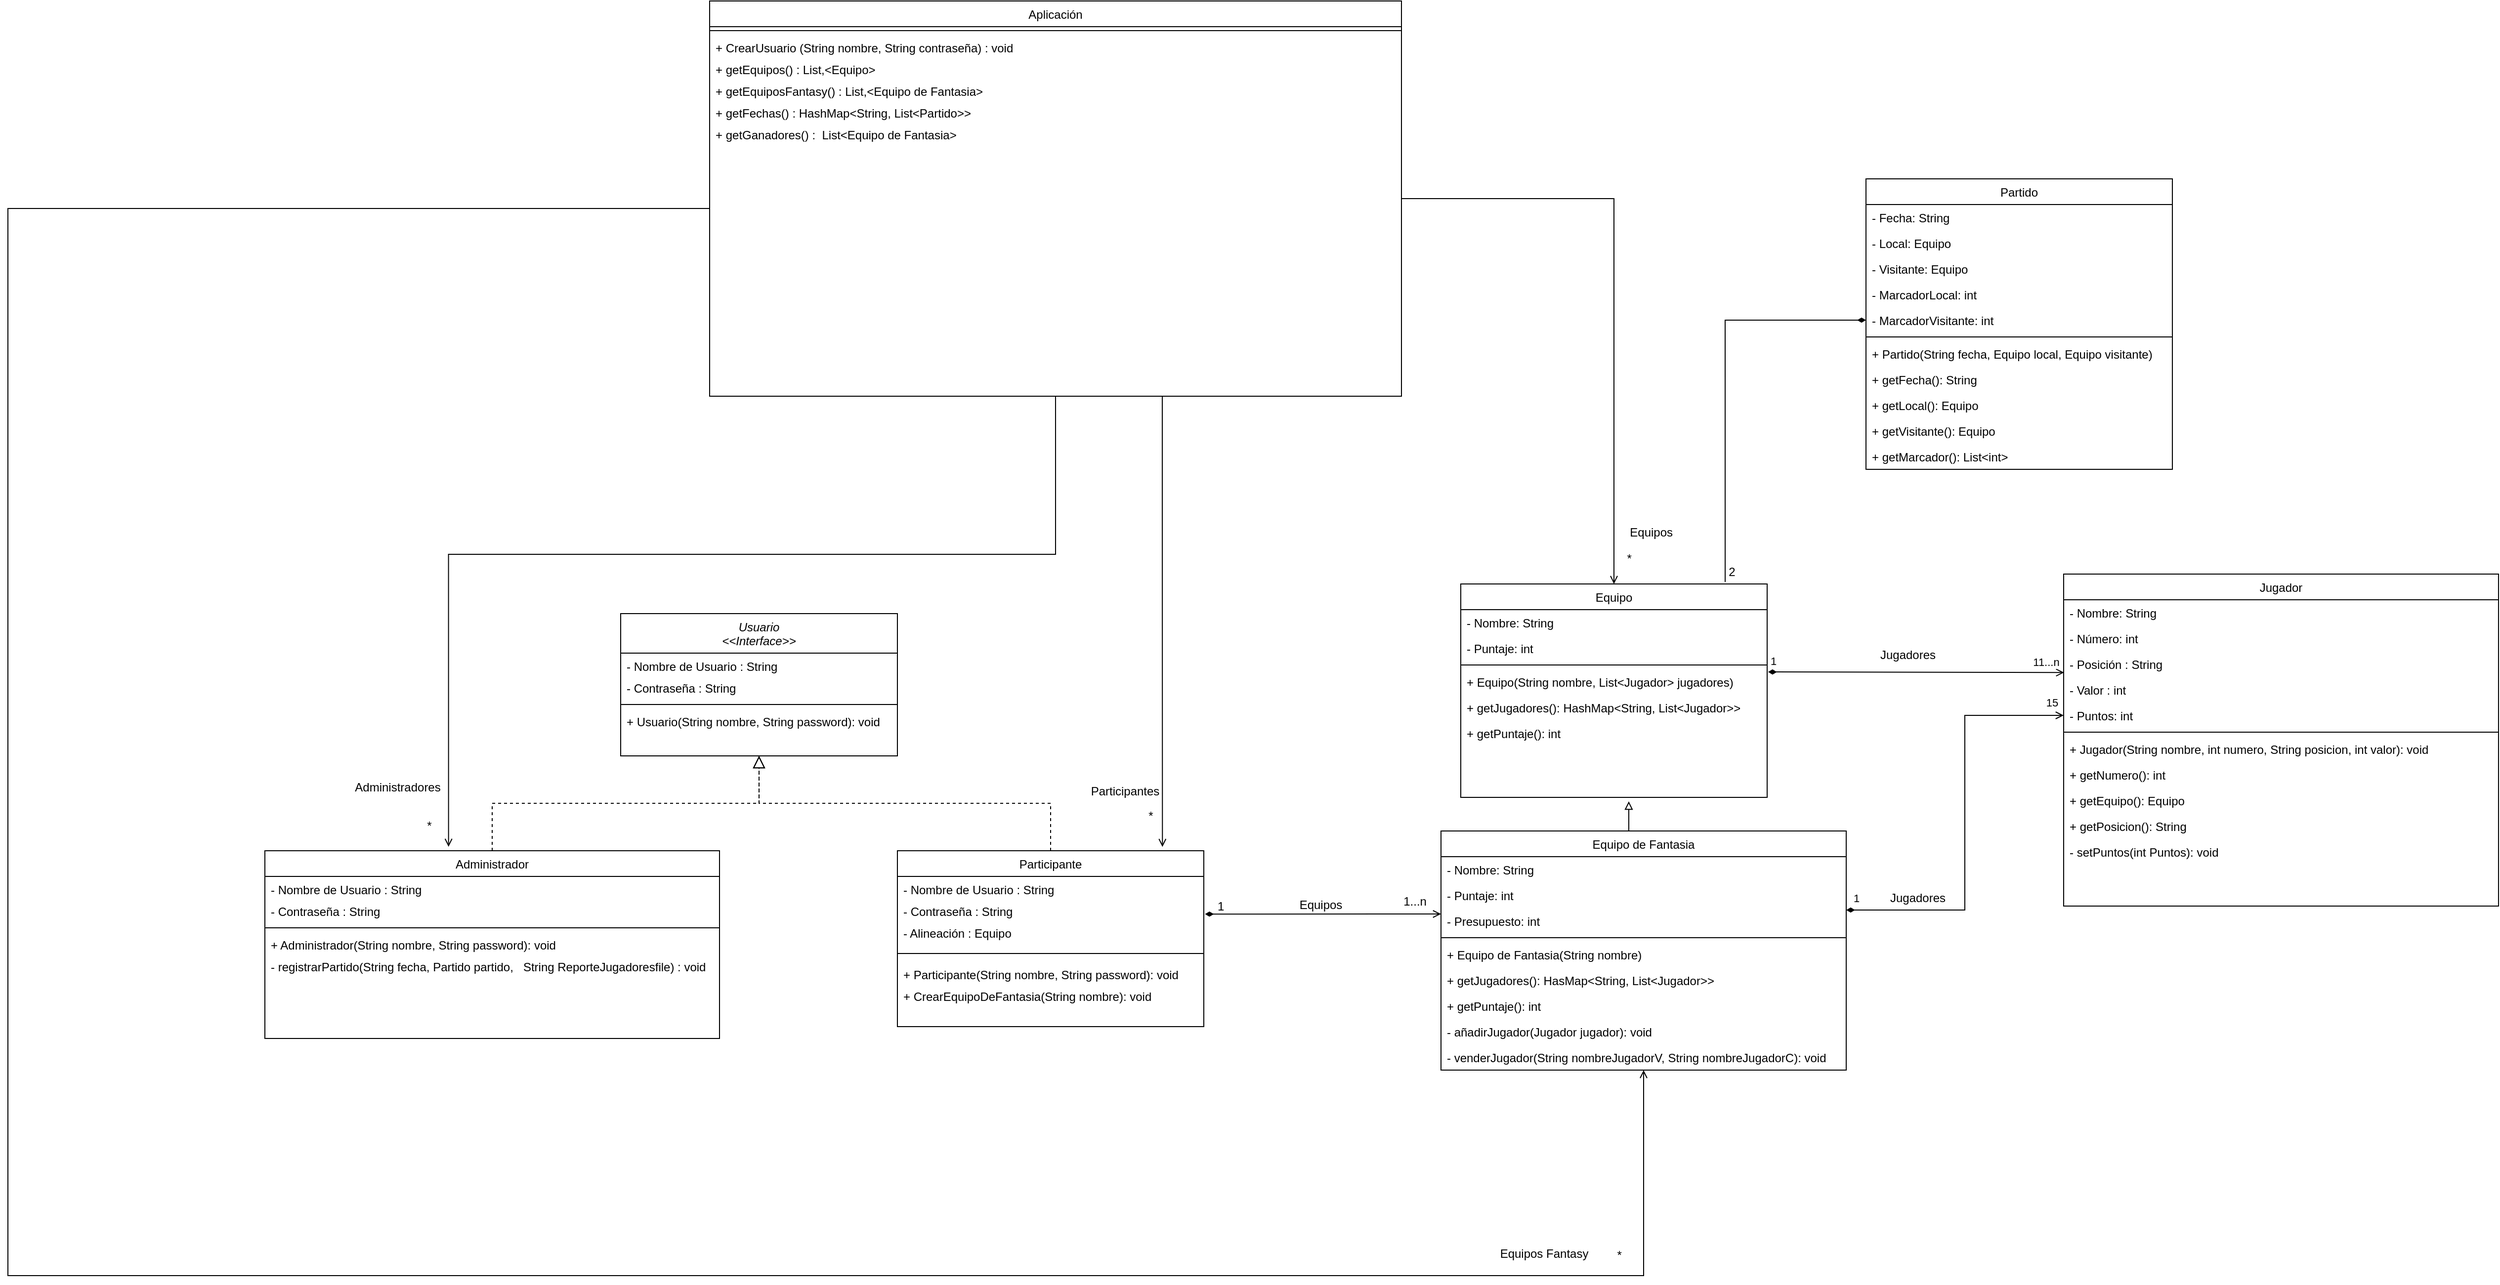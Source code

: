 <mxfile version="20.3.2" type="github">
  <diagram id="C5RBs43oDa-KdzZeNtuy" name="Page-1">
    <mxGraphModel dx="2579" dy="2132" grid="1" gridSize="10" guides="1" tooltips="1" connect="1" arrows="1" fold="1" page="1" pageScale="1" pageWidth="827" pageHeight="1169" math="0" shadow="0">
      <root>
        <mxCell id="WIyWlLk6GJQsqaUBKTNV-0" />
        <mxCell id="WIyWlLk6GJQsqaUBKTNV-1" parent="WIyWlLk6GJQsqaUBKTNV-0" />
        <mxCell id="ja5w6oUnNrP1qCDl9VHc-60" value="Equipo de Fantasia" style="swimlane;fontStyle=0;align=center;verticalAlign=top;childLayout=stackLayout;horizontal=1;startSize=26;horizontalStack=0;resizeParent=1;resizeLast=0;collapsible=1;marginBottom=0;rounded=0;shadow=0;strokeWidth=1;" vertex="1" parent="WIyWlLk6GJQsqaUBKTNV-1">
          <mxGeometry x="790" y="340" width="410" height="242" as="geometry">
            <mxRectangle x="550" y="140" width="160" height="26" as="alternateBounds" />
          </mxGeometry>
        </mxCell>
        <mxCell id="ja5w6oUnNrP1qCDl9VHc-61" value="- Nombre: String" style="text;align=left;verticalAlign=top;spacingLeft=4;spacingRight=4;overflow=hidden;rotatable=0;points=[[0,0.5],[1,0.5]];portConstraint=eastwest;rounded=0;shadow=0;html=0;" vertex="1" parent="ja5w6oUnNrP1qCDl9VHc-60">
          <mxGeometry y="26" width="410" height="26" as="geometry" />
        </mxCell>
        <mxCell id="ja5w6oUnNrP1qCDl9VHc-62" value="- Puntaje: int" style="text;align=left;verticalAlign=top;spacingLeft=4;spacingRight=4;overflow=hidden;rotatable=0;points=[[0,0.5],[1,0.5]];portConstraint=eastwest;rounded=0;shadow=0;html=0;" vertex="1" parent="ja5w6oUnNrP1qCDl9VHc-60">
          <mxGeometry y="52" width="410" height="26" as="geometry" />
        </mxCell>
        <mxCell id="ja5w6oUnNrP1qCDl9VHc-71" value="- Presupuesto: int" style="text;align=left;verticalAlign=top;spacingLeft=4;spacingRight=4;overflow=hidden;rotatable=0;points=[[0,0.5],[1,0.5]];portConstraint=eastwest;rounded=0;shadow=0;html=0;" vertex="1" parent="ja5w6oUnNrP1qCDl9VHc-60">
          <mxGeometry y="78" width="410" height="26" as="geometry" />
        </mxCell>
        <mxCell id="ja5w6oUnNrP1qCDl9VHc-63" value="" style="line;html=1;strokeWidth=1;align=left;verticalAlign=middle;spacingTop=-1;spacingLeft=3;spacingRight=3;rotatable=0;labelPosition=right;points=[];portConstraint=eastwest;" vertex="1" parent="ja5w6oUnNrP1qCDl9VHc-60">
          <mxGeometry y="104" width="410" height="8" as="geometry" />
        </mxCell>
        <mxCell id="ja5w6oUnNrP1qCDl9VHc-64" value="+ Equipo de Fantasia(String nombre)" style="text;align=left;verticalAlign=top;spacingLeft=4;spacingRight=4;overflow=hidden;rotatable=0;points=[[0,0.5],[1,0.5]];portConstraint=eastwest;" vertex="1" parent="ja5w6oUnNrP1qCDl9VHc-60">
          <mxGeometry y="112" width="410" height="26" as="geometry" />
        </mxCell>
        <mxCell id="ja5w6oUnNrP1qCDl9VHc-65" value="+ getJugadores(): HasMap&lt;String, List&lt;Jugador&gt;&gt;" style="text;align=left;verticalAlign=top;spacingLeft=4;spacingRight=4;overflow=hidden;rotatable=0;points=[[0,0.5],[1,0.5]];portConstraint=eastwest;" vertex="1" parent="ja5w6oUnNrP1qCDl9VHc-60">
          <mxGeometry y="138" width="410" height="26" as="geometry" />
        </mxCell>
        <mxCell id="ja5w6oUnNrP1qCDl9VHc-66" value="+ getPuntaje(): int" style="text;align=left;verticalAlign=top;spacingLeft=4;spacingRight=4;overflow=hidden;rotatable=0;points=[[0,0.5],[1,0.5]];portConstraint=eastwest;" vertex="1" parent="ja5w6oUnNrP1qCDl9VHc-60">
          <mxGeometry y="164" width="410" height="26" as="geometry" />
        </mxCell>
        <mxCell id="ja5w6oUnNrP1qCDl9VHc-72" value="- añadirJugador(Jugador jugador): void" style="text;align=left;verticalAlign=top;spacingLeft=4;spacingRight=4;overflow=hidden;rotatable=0;points=[[0,0.5],[1,0.5]];portConstraint=eastwest;" vertex="1" parent="ja5w6oUnNrP1qCDl9VHc-60">
          <mxGeometry y="190" width="410" height="26" as="geometry" />
        </mxCell>
        <mxCell id="ja5w6oUnNrP1qCDl9VHc-68" value="- venderJugador(String nombreJugadorV, String nombreJugadorC): void" style="text;align=left;verticalAlign=top;spacingLeft=4;spacingRight=4;overflow=hidden;rotatable=0;points=[[0,0.5],[1,0.5]];portConstraint=eastwest;" vertex="1" parent="ja5w6oUnNrP1qCDl9VHc-60">
          <mxGeometry y="216" width="410" height="26" as="geometry" />
        </mxCell>
        <mxCell id="zkfFHV4jXpPFQw0GAbJ--0" value="Usuario&#xa;&lt;&lt;Interface&gt;&gt;" style="swimlane;fontStyle=2;align=center;verticalAlign=top;childLayout=stackLayout;horizontal=1;startSize=40;horizontalStack=0;resizeParent=1;resizeLast=0;collapsible=1;marginBottom=0;rounded=0;shadow=0;strokeWidth=1;" parent="WIyWlLk6GJQsqaUBKTNV-1" vertex="1">
          <mxGeometry x="-40" y="120" width="280" height="144" as="geometry">
            <mxRectangle x="230" y="140" width="160" height="26" as="alternateBounds" />
          </mxGeometry>
        </mxCell>
        <mxCell id="zkfFHV4jXpPFQw0GAbJ--1" value="- Nombre de Usuario : String" style="text;align=left;verticalAlign=top;spacingLeft=4;spacingRight=4;overflow=hidden;rotatable=0;points=[[0,0.5],[1,0.5]];portConstraint=eastwest;" parent="zkfFHV4jXpPFQw0GAbJ--0" vertex="1">
          <mxGeometry y="40" width="280" height="22" as="geometry" />
        </mxCell>
        <mxCell id="zkfFHV4jXpPFQw0GAbJ--2" value="- Contraseña : String" style="text;align=left;verticalAlign=top;spacingLeft=4;spacingRight=4;overflow=hidden;rotatable=0;points=[[0,0.5],[1,0.5]];portConstraint=eastwest;rounded=0;shadow=0;html=0;" parent="zkfFHV4jXpPFQw0GAbJ--0" vertex="1">
          <mxGeometry y="62" width="280" height="26" as="geometry" />
        </mxCell>
        <mxCell id="zkfFHV4jXpPFQw0GAbJ--4" value="" style="line;html=1;strokeWidth=1;align=left;verticalAlign=middle;spacingTop=-1;spacingLeft=3;spacingRight=3;rotatable=0;labelPosition=right;points=[];portConstraint=eastwest;" parent="zkfFHV4jXpPFQw0GAbJ--0" vertex="1">
          <mxGeometry y="88" width="280" height="8" as="geometry" />
        </mxCell>
        <mxCell id="ja5w6oUnNrP1qCDl9VHc-14" value="+ Usuario(String nombre, String password): void" style="text;align=left;verticalAlign=top;spacingLeft=4;spacingRight=4;overflow=hidden;rotatable=0;points=[[0,0.5],[1,0.5]];portConstraint=eastwest;" vertex="1" parent="zkfFHV4jXpPFQw0GAbJ--0">
          <mxGeometry y="96" width="280" height="22" as="geometry" />
        </mxCell>
        <mxCell id="zkfFHV4jXpPFQw0GAbJ--6" value="Administrador" style="swimlane;fontStyle=0;align=center;verticalAlign=top;childLayout=stackLayout;horizontal=1;startSize=26;horizontalStack=0;resizeParent=1;resizeLast=0;collapsible=1;marginBottom=0;rounded=0;shadow=0;strokeWidth=1;" parent="WIyWlLk6GJQsqaUBKTNV-1" vertex="1">
          <mxGeometry x="-400" y="360" width="460" height="190" as="geometry">
            <mxRectangle x="130" y="380" width="160" height="26" as="alternateBounds" />
          </mxGeometry>
        </mxCell>
        <mxCell id="ja5w6oUnNrP1qCDl9VHc-7" value="- Nombre de Usuario : String" style="text;align=left;verticalAlign=top;spacingLeft=4;spacingRight=4;overflow=hidden;rotatable=0;points=[[0,0.5],[1,0.5]];portConstraint=eastwest;" vertex="1" parent="zkfFHV4jXpPFQw0GAbJ--6">
          <mxGeometry y="26" width="460" height="22" as="geometry" />
        </mxCell>
        <mxCell id="ja5w6oUnNrP1qCDl9VHc-8" value="- Contraseña : String" style="text;align=left;verticalAlign=top;spacingLeft=4;spacingRight=4;overflow=hidden;rotatable=0;points=[[0,0.5],[1,0.5]];portConstraint=eastwest;rounded=0;shadow=0;html=0;" vertex="1" parent="zkfFHV4jXpPFQw0GAbJ--6">
          <mxGeometry y="48" width="460" height="26" as="geometry" />
        </mxCell>
        <mxCell id="zkfFHV4jXpPFQw0GAbJ--9" value="" style="line;html=1;strokeWidth=1;align=left;verticalAlign=middle;spacingTop=-1;spacingLeft=3;spacingRight=3;rotatable=0;labelPosition=right;points=[];portConstraint=eastwest;" parent="zkfFHV4jXpPFQw0GAbJ--6" vertex="1">
          <mxGeometry y="74" width="460" height="8" as="geometry" />
        </mxCell>
        <mxCell id="ja5w6oUnNrP1qCDl9VHc-17" value="+ Administrador(String nombre, String password): void" style="text;align=left;verticalAlign=top;spacingLeft=4;spacingRight=4;overflow=hidden;rotatable=0;points=[[0,0.5],[1,0.5]];portConstraint=eastwest;" vertex="1" parent="zkfFHV4jXpPFQw0GAbJ--6">
          <mxGeometry y="82" width="460" height="22" as="geometry" />
        </mxCell>
        <mxCell id="ja5w6oUnNrP1qCDl9VHc-19" value="- registrarPartido(String fecha, Partido partido,   String ReporteJugadoresfile) : void" style="text;align=left;verticalAlign=top;spacingLeft=4;spacingRight=4;overflow=hidden;rotatable=0;points=[[0,0.5],[1,0.5]];portConstraint=eastwest;" vertex="1" parent="zkfFHV4jXpPFQw0GAbJ--6">
          <mxGeometry y="104" width="460" height="22" as="geometry" />
        </mxCell>
        <mxCell id="ja5w6oUnNrP1qCDl9VHc-18" style="text;align=left;verticalAlign=top;spacingLeft=4;spacingRight=4;overflow=hidden;rotatable=0;points=[[0,0.5],[1,0.5]];portConstraint=eastwest;" vertex="1" parent="zkfFHV4jXpPFQw0GAbJ--6">
          <mxGeometry y="126" width="460" height="22" as="geometry" />
        </mxCell>
        <mxCell id="zkfFHV4jXpPFQw0GAbJ--12" value="" style="endArrow=block;endSize=10;endFill=0;shadow=0;strokeWidth=1;rounded=0;edgeStyle=elbowEdgeStyle;elbow=vertical;dashed=1;" parent="WIyWlLk6GJQsqaUBKTNV-1" source="zkfFHV4jXpPFQw0GAbJ--6" target="zkfFHV4jXpPFQw0GAbJ--0" edge="1">
          <mxGeometry width="160" relative="1" as="geometry">
            <mxPoint x="200" y="203" as="sourcePoint" />
            <mxPoint x="200" y="203" as="targetPoint" />
          </mxGeometry>
        </mxCell>
        <mxCell id="zkfFHV4jXpPFQw0GAbJ--13" value="Participante" style="swimlane;fontStyle=0;align=center;verticalAlign=top;childLayout=stackLayout;horizontal=1;startSize=26;horizontalStack=0;resizeParent=1;resizeLast=0;collapsible=1;marginBottom=0;rounded=0;shadow=0;strokeWidth=1;" parent="WIyWlLk6GJQsqaUBKTNV-1" vertex="1">
          <mxGeometry x="240" y="360" width="310" height="178" as="geometry">
            <mxRectangle x="340" y="380" width="170" height="26" as="alternateBounds" />
          </mxGeometry>
        </mxCell>
        <mxCell id="ja5w6oUnNrP1qCDl9VHc-6" value="- Nombre de Usuario : String" style="text;align=left;verticalAlign=top;spacingLeft=4;spacingRight=4;overflow=hidden;rotatable=0;points=[[0,0.5],[1,0.5]];portConstraint=eastwest;" vertex="1" parent="zkfFHV4jXpPFQw0GAbJ--13">
          <mxGeometry y="26" width="310" height="22" as="geometry" />
        </mxCell>
        <mxCell id="ja5w6oUnNrP1qCDl9VHc-5" value="- Contraseña : String" style="text;align=left;verticalAlign=top;spacingLeft=4;spacingRight=4;overflow=hidden;rotatable=0;points=[[0,0.5],[1,0.5]];portConstraint=eastwest;rounded=0;shadow=0;html=0;" vertex="1" parent="zkfFHV4jXpPFQw0GAbJ--13">
          <mxGeometry y="48" width="310" height="22" as="geometry" />
        </mxCell>
        <mxCell id="ja5w6oUnNrP1qCDl9VHc-46" value="- Alineación : Equipo" style="text;align=left;verticalAlign=top;spacingLeft=4;spacingRight=4;overflow=hidden;rotatable=0;points=[[0,0.5],[1,0.5]];portConstraint=eastwest;rounded=0;shadow=0;html=0;" vertex="1" parent="zkfFHV4jXpPFQw0GAbJ--13">
          <mxGeometry y="70" width="310" height="26" as="geometry" />
        </mxCell>
        <mxCell id="zkfFHV4jXpPFQw0GAbJ--15" value="" style="line;html=1;strokeWidth=1;align=left;verticalAlign=middle;spacingTop=-1;spacingLeft=3;spacingRight=3;rotatable=0;labelPosition=right;points=[];portConstraint=eastwest;" parent="zkfFHV4jXpPFQw0GAbJ--13" vertex="1">
          <mxGeometry y="96" width="310" height="16" as="geometry" />
        </mxCell>
        <mxCell id="ja5w6oUnNrP1qCDl9VHc-16" value="+ Participante(String nombre, String password): void" style="text;align=left;verticalAlign=top;spacingLeft=4;spacingRight=4;overflow=hidden;rotatable=0;points=[[0,0.5],[1,0.5]];portConstraint=eastwest;" vertex="1" parent="zkfFHV4jXpPFQw0GAbJ--13">
          <mxGeometry y="112" width="310" height="22" as="geometry" />
        </mxCell>
        <mxCell id="ja5w6oUnNrP1qCDl9VHc-70" value="+ CrearEquipoDeFantasia(String nombre): void" style="text;align=left;verticalAlign=top;spacingLeft=4;spacingRight=4;overflow=hidden;rotatable=0;points=[[0,0.5],[1,0.5]];portConstraint=eastwest;" vertex="1" parent="zkfFHV4jXpPFQw0GAbJ--13">
          <mxGeometry y="134" width="310" height="22" as="geometry" />
        </mxCell>
        <mxCell id="ja5w6oUnNrP1qCDl9VHc-45" style="text;align=left;verticalAlign=top;spacingLeft=4;spacingRight=4;overflow=hidden;rotatable=0;points=[[0,0.5],[1,0.5]];portConstraint=eastwest;" vertex="1" parent="zkfFHV4jXpPFQw0GAbJ--13">
          <mxGeometry y="156" width="310" height="22" as="geometry" />
        </mxCell>
        <mxCell id="zkfFHV4jXpPFQw0GAbJ--16" value="" style="endArrow=block;endSize=10;endFill=0;shadow=0;strokeWidth=1;rounded=0;edgeStyle=elbowEdgeStyle;elbow=vertical;dashed=1;" parent="WIyWlLk6GJQsqaUBKTNV-1" source="zkfFHV4jXpPFQw0GAbJ--13" target="zkfFHV4jXpPFQw0GAbJ--0" edge="1">
          <mxGeometry width="160" relative="1" as="geometry">
            <mxPoint x="210" y="373" as="sourcePoint" />
            <mxPoint x="310" y="271" as="targetPoint" />
          </mxGeometry>
        </mxCell>
        <mxCell id="ja5w6oUnNrP1qCDl9VHc-49" style="edgeStyle=orthogonalEdgeStyle;rounded=0;orthogonalLoop=1;jettySize=auto;html=1;startArrow=none;startFill=0;endArrow=block;endFill=0;" edge="1" parent="WIyWlLk6GJQsqaUBKTNV-1">
          <mxGeometry relative="1" as="geometry">
            <mxPoint x="980" y="340" as="sourcePoint" />
            <mxPoint x="980" y="310" as="targetPoint" />
          </mxGeometry>
        </mxCell>
        <mxCell id="zkfFHV4jXpPFQw0GAbJ--26" value="" style="endArrow=open;shadow=0;strokeWidth=1;rounded=0;endFill=1;edgeStyle=elbowEdgeStyle;elbow=vertical;startArrow=diamondThin;startFill=1;exitX=1.004;exitY=0.732;exitDx=0;exitDy=0;exitPerimeter=0;" parent="WIyWlLk6GJQsqaUBKTNV-1" source="ja5w6oUnNrP1qCDl9VHc-5" edge="1">
          <mxGeometry x="0.5" y="41" relative="1" as="geometry">
            <mxPoint x="570" y="400" as="sourcePoint" />
            <mxPoint x="790" y="424" as="targetPoint" />
            <mxPoint x="-40" y="32" as="offset" />
            <Array as="points">
              <mxPoint x="670" y="424" />
            </Array>
          </mxGeometry>
        </mxCell>
        <mxCell id="zkfFHV4jXpPFQw0GAbJ--27" value="1...n" style="resizable=0;align=left;verticalAlign=bottom;labelBackgroundColor=none;fontSize=12;" parent="zkfFHV4jXpPFQw0GAbJ--26" connectable="0" vertex="1">
          <mxGeometry x="-1" relative="1" as="geometry">
            <mxPoint x="199" y="-4" as="offset" />
          </mxGeometry>
        </mxCell>
        <mxCell id="zkfFHV4jXpPFQw0GAbJ--28" value="1" style="resizable=0;align=right;verticalAlign=bottom;labelBackgroundColor=none;fontSize=12;" parent="zkfFHV4jXpPFQw0GAbJ--26" connectable="0" vertex="1">
          <mxGeometry x="1" relative="1" as="geometry">
            <mxPoint x="-218" y="1" as="offset" />
          </mxGeometry>
        </mxCell>
        <mxCell id="zkfFHV4jXpPFQw0GAbJ--29" value="Equipos" style="text;html=1;resizable=0;points=[];;align=center;verticalAlign=middle;labelBackgroundColor=none;rounded=0;shadow=0;strokeWidth=1;fontSize=12;" parent="zkfFHV4jXpPFQw0GAbJ--26" vertex="1" connectable="0">
          <mxGeometry x="0.5" y="49" relative="1" as="geometry">
            <mxPoint x="-62" y="40" as="offset" />
          </mxGeometry>
        </mxCell>
        <mxCell id="ja5w6oUnNrP1qCDl9VHc-20" value="Equipo" style="swimlane;fontStyle=0;align=center;verticalAlign=top;childLayout=stackLayout;horizontal=1;startSize=26;horizontalStack=0;resizeParent=1;resizeLast=0;collapsible=1;marginBottom=0;rounded=0;shadow=0;strokeWidth=1;" vertex="1" parent="WIyWlLk6GJQsqaUBKTNV-1">
          <mxGeometry x="810" y="90" width="310" height="216" as="geometry">
            <mxRectangle x="550" y="140" width="160" height="26" as="alternateBounds" />
          </mxGeometry>
        </mxCell>
        <mxCell id="ja5w6oUnNrP1qCDl9VHc-22" value="- Nombre: String" style="text;align=left;verticalAlign=top;spacingLeft=4;spacingRight=4;overflow=hidden;rotatable=0;points=[[0,0.5],[1,0.5]];portConstraint=eastwest;rounded=0;shadow=0;html=0;" vertex="1" parent="ja5w6oUnNrP1qCDl9VHc-20">
          <mxGeometry y="26" width="310" height="26" as="geometry" />
        </mxCell>
        <mxCell id="ja5w6oUnNrP1qCDl9VHc-23" value="- Puntaje: int" style="text;align=left;verticalAlign=top;spacingLeft=4;spacingRight=4;overflow=hidden;rotatable=0;points=[[0,0.5],[1,0.5]];portConstraint=eastwest;rounded=0;shadow=0;html=0;" vertex="1" parent="ja5w6oUnNrP1qCDl9VHc-20">
          <mxGeometry y="52" width="310" height="26" as="geometry" />
        </mxCell>
        <mxCell id="ja5w6oUnNrP1qCDl9VHc-26" value="" style="line;html=1;strokeWidth=1;align=left;verticalAlign=middle;spacingTop=-1;spacingLeft=3;spacingRight=3;rotatable=0;labelPosition=right;points=[];portConstraint=eastwest;" vertex="1" parent="ja5w6oUnNrP1qCDl9VHc-20">
          <mxGeometry y="78" width="310" height="8" as="geometry" />
        </mxCell>
        <mxCell id="ja5w6oUnNrP1qCDl9VHc-59" value="+ Equipo(String nombre, List&lt;Jugador&gt; jugadores) " style="text;align=left;verticalAlign=top;spacingLeft=4;spacingRight=4;overflow=hidden;rotatable=0;points=[[0,0.5],[1,0.5]];portConstraint=eastwest;" vertex="1" parent="ja5w6oUnNrP1qCDl9VHc-20">
          <mxGeometry y="86" width="310" height="26" as="geometry" />
        </mxCell>
        <mxCell id="ja5w6oUnNrP1qCDl9VHc-28" value="+ getJugadores(): HashMap&lt;String, List&lt;Jugador&gt;&gt;" style="text;align=left;verticalAlign=top;spacingLeft=4;spacingRight=4;overflow=hidden;rotatable=0;points=[[0,0.5],[1,0.5]];portConstraint=eastwest;" vertex="1" parent="ja5w6oUnNrP1qCDl9VHc-20">
          <mxGeometry y="112" width="310" height="26" as="geometry" />
        </mxCell>
        <mxCell id="ja5w6oUnNrP1qCDl9VHc-58" value="+ getPuntaje(): int" style="text;align=left;verticalAlign=top;spacingLeft=4;spacingRight=4;overflow=hidden;rotatable=0;points=[[0,0.5],[1,0.5]];portConstraint=eastwest;" vertex="1" parent="ja5w6oUnNrP1qCDl9VHc-20">
          <mxGeometry y="138" width="310" height="26" as="geometry" />
        </mxCell>
        <mxCell id="ja5w6oUnNrP1qCDl9VHc-29" value="Jugador" style="swimlane;fontStyle=0;align=center;verticalAlign=top;childLayout=stackLayout;horizontal=1;startSize=26;horizontalStack=0;resizeParent=1;resizeLast=0;collapsible=1;marginBottom=0;rounded=0;shadow=0;strokeWidth=1;" vertex="1" parent="WIyWlLk6GJQsqaUBKTNV-1">
          <mxGeometry x="1420" y="80" width="440" height="336" as="geometry">
            <mxRectangle x="550" y="140" width="160" height="26" as="alternateBounds" />
          </mxGeometry>
        </mxCell>
        <mxCell id="ja5w6oUnNrP1qCDl9VHc-30" value="- Nombre: String" style="text;align=left;verticalAlign=top;spacingLeft=4;spacingRight=4;overflow=hidden;rotatable=0;points=[[0,0.5],[1,0.5]];portConstraint=eastwest;rounded=0;shadow=0;html=0;" vertex="1" parent="ja5w6oUnNrP1qCDl9VHc-29">
          <mxGeometry y="26" width="440" height="26" as="geometry" />
        </mxCell>
        <mxCell id="ja5w6oUnNrP1qCDl9VHc-31" value="- Número: int" style="text;align=left;verticalAlign=top;spacingLeft=4;spacingRight=4;overflow=hidden;rotatable=0;points=[[0,0.5],[1,0.5]];portConstraint=eastwest;rounded=0;shadow=0;html=0;" vertex="1" parent="ja5w6oUnNrP1qCDl9VHc-29">
          <mxGeometry y="52" width="440" height="26" as="geometry" />
        </mxCell>
        <mxCell id="ja5w6oUnNrP1qCDl9VHc-32" value="- Posición : String" style="text;align=left;verticalAlign=top;spacingLeft=4;spacingRight=4;overflow=hidden;rotatable=0;points=[[0,0.5],[1,0.5]];portConstraint=eastwest;rounded=0;shadow=0;html=0;" vertex="1" parent="ja5w6oUnNrP1qCDl9VHc-29">
          <mxGeometry y="78" width="440" height="26" as="geometry" />
        </mxCell>
        <mxCell id="ja5w6oUnNrP1qCDl9VHc-33" value="- Valor : int" style="text;align=left;verticalAlign=top;spacingLeft=4;spacingRight=4;overflow=hidden;rotatable=0;points=[[0,0.5],[1,0.5]];portConstraint=eastwest;rounded=0;shadow=0;html=0;" vertex="1" parent="ja5w6oUnNrP1qCDl9VHc-29">
          <mxGeometry y="104" width="440" height="26" as="geometry" />
        </mxCell>
        <mxCell id="ja5w6oUnNrP1qCDl9VHc-42" value="- Puntos: int" style="text;align=left;verticalAlign=top;spacingLeft=4;spacingRight=4;overflow=hidden;rotatable=0;points=[[0,0.5],[1,0.5]];portConstraint=eastwest;rounded=0;shadow=0;html=0;" vertex="1" parent="ja5w6oUnNrP1qCDl9VHc-29">
          <mxGeometry y="130" width="440" height="26" as="geometry" />
        </mxCell>
        <mxCell id="ja5w6oUnNrP1qCDl9VHc-34" value="" style="line;html=1;strokeWidth=1;align=left;verticalAlign=middle;spacingTop=-1;spacingLeft=3;spacingRight=3;rotatable=0;labelPosition=right;points=[];portConstraint=eastwest;" vertex="1" parent="ja5w6oUnNrP1qCDl9VHc-29">
          <mxGeometry y="156" width="440" height="8" as="geometry" />
        </mxCell>
        <mxCell id="ja5w6oUnNrP1qCDl9VHc-47" value="+ Jugador(String nombre, int numero, String posicion, int valor): void" style="text;align=left;verticalAlign=top;spacingLeft=4;spacingRight=4;overflow=hidden;rotatable=0;points=[[0,0.5],[1,0.5]];portConstraint=eastwest;" vertex="1" parent="ja5w6oUnNrP1qCDl9VHc-29">
          <mxGeometry y="164" width="440" height="26" as="geometry" />
        </mxCell>
        <mxCell id="ja5w6oUnNrP1qCDl9VHc-35" value="+ getNumero(): int" style="text;align=left;verticalAlign=top;spacingLeft=4;spacingRight=4;overflow=hidden;rotatable=0;points=[[0,0.5],[1,0.5]];portConstraint=eastwest;" vertex="1" parent="ja5w6oUnNrP1qCDl9VHc-29">
          <mxGeometry y="190" width="440" height="26" as="geometry" />
        </mxCell>
        <mxCell id="ja5w6oUnNrP1qCDl9VHc-36" value="+ getEquipo(): Equipo" style="text;align=left;verticalAlign=top;spacingLeft=4;spacingRight=4;overflow=hidden;rotatable=0;points=[[0,0.5],[1,0.5]];portConstraint=eastwest;" vertex="1" parent="ja5w6oUnNrP1qCDl9VHc-29">
          <mxGeometry y="216" width="440" height="26" as="geometry" />
        </mxCell>
        <mxCell id="ja5w6oUnNrP1qCDl9VHc-41" value="+ getPosicion(): String" style="text;align=left;verticalAlign=top;spacingLeft=4;spacingRight=4;overflow=hidden;rotatable=0;points=[[0,0.5],[1,0.5]];portConstraint=eastwest;" vertex="1" parent="ja5w6oUnNrP1qCDl9VHc-29">
          <mxGeometry y="242" width="440" height="26" as="geometry" />
        </mxCell>
        <mxCell id="ja5w6oUnNrP1qCDl9VHc-43" value="- setPuntos(int Puntos): void&#xa;" style="text;align=left;verticalAlign=top;spacingLeft=4;spacingRight=4;overflow=hidden;rotatable=0;points=[[0,0.5],[1,0.5]];portConstraint=eastwest;" vertex="1" parent="ja5w6oUnNrP1qCDl9VHc-29">
          <mxGeometry y="268" width="440" height="26" as="geometry" />
        </mxCell>
        <mxCell id="ja5w6oUnNrP1qCDl9VHc-44" style="text;align=left;verticalAlign=top;spacingLeft=4;spacingRight=4;overflow=hidden;rotatable=0;points=[[0,0.5],[1,0.5]];portConstraint=eastwest;" vertex="1" parent="ja5w6oUnNrP1qCDl9VHc-29">
          <mxGeometry y="294" width="440" height="26" as="geometry" />
        </mxCell>
        <mxCell id="ja5w6oUnNrP1qCDl9VHc-37" value="" style="endArrow=open;html=1;rounded=0;exitX=1.003;exitY=0.117;exitDx=0;exitDy=0;entryX=0.001;entryY=0.833;entryDx=0;entryDy=0;startArrow=diamondThin;startFill=1;endFill=0;entryPerimeter=0;exitPerimeter=0;" edge="1" parent="WIyWlLk6GJQsqaUBKTNV-1" source="ja5w6oUnNrP1qCDl9VHc-59" target="ja5w6oUnNrP1qCDl9VHc-32">
          <mxGeometry width="50" height="50" relative="1" as="geometry">
            <mxPoint x="1100" y="181" as="sourcePoint" />
            <mxPoint x="1440" y="280" as="targetPoint" />
          </mxGeometry>
        </mxCell>
        <mxCell id="ja5w6oUnNrP1qCDl9VHc-39" value="1" style="edgeLabel;html=1;align=center;verticalAlign=middle;resizable=0;points=[];" vertex="1" connectable="0" parent="ja5w6oUnNrP1qCDl9VHc-37">
          <mxGeometry x="0.309" y="5" relative="1" as="geometry">
            <mxPoint x="-191" y="-7" as="offset" />
          </mxGeometry>
        </mxCell>
        <mxCell id="ja5w6oUnNrP1qCDl9VHc-40" value="11...n" style="edgeLabel;html=1;align=center;verticalAlign=middle;resizable=0;points=[];" vertex="1" connectable="0" parent="WIyWlLk6GJQsqaUBKTNV-1">
          <mxGeometry x="1309.999" y="180.002" as="geometry">
            <mxPoint x="92" y="-11" as="offset" />
          </mxGeometry>
        </mxCell>
        <mxCell id="ja5w6oUnNrP1qCDl9VHc-50" value="Jugadores" style="text;html=1;resizable=0;points=[];;align=center;verticalAlign=middle;labelBackgroundColor=none;rounded=0;shadow=0;strokeWidth=1;fontSize=12;" vertex="1" connectable="0" parent="WIyWlLk6GJQsqaUBKTNV-1">
          <mxGeometry x="1260" y="170" as="geometry">
            <mxPoint x="2" y="-8" as="offset" />
          </mxGeometry>
        </mxCell>
        <mxCell id="ja5w6oUnNrP1qCDl9VHc-53" value="" style="endArrow=open;html=1;rounded=0;exitX=1;exitY=1.077;exitDx=0;exitDy=0;startArrow=diamondThin;startFill=1;endFill=0;edgeStyle=orthogonalEdgeStyle;entryX=0;entryY=0.5;entryDx=0;entryDy=0;exitPerimeter=0;" edge="1" parent="WIyWlLk6GJQsqaUBKTNV-1" source="ja5w6oUnNrP1qCDl9VHc-62" target="ja5w6oUnNrP1qCDl9VHc-42">
          <mxGeometry width="50" height="50" relative="1" as="geometry">
            <mxPoint x="1100" y="431.0" as="sourcePoint" />
            <mxPoint x="1420" y="180" as="targetPoint" />
            <Array as="points">
              <mxPoint x="1320" y="420" />
              <mxPoint x="1320" y="223" />
            </Array>
          </mxGeometry>
        </mxCell>
        <mxCell id="ja5w6oUnNrP1qCDl9VHc-54" value="1" style="edgeLabel;html=1;align=center;verticalAlign=middle;resizable=0;points=[];" vertex="1" connectable="0" parent="ja5w6oUnNrP1qCDl9VHc-53">
          <mxGeometry x="0.309" y="5" relative="1" as="geometry">
            <mxPoint x="-105" y="141" as="offset" />
          </mxGeometry>
        </mxCell>
        <mxCell id="ja5w6oUnNrP1qCDl9VHc-56" value="15" style="edgeLabel;html=1;align=center;verticalAlign=middle;resizable=0;points=[];" vertex="1" connectable="0" parent="WIyWlLk6GJQsqaUBKTNV-1">
          <mxGeometry x="1140.001" y="170.003" as="geometry">
            <mxPoint x="268" y="40" as="offset" />
          </mxGeometry>
        </mxCell>
        <mxCell id="ja5w6oUnNrP1qCDl9VHc-57" value="Jugadores" style="text;html=1;resizable=0;points=[];;align=center;verticalAlign=middle;labelBackgroundColor=none;rounded=0;shadow=0;strokeWidth=1;fontSize=12;" vertex="1" connectable="0" parent="WIyWlLk6GJQsqaUBKTNV-1">
          <mxGeometry x="1270" y="416" as="geometry">
            <mxPoint x="2" y="-8" as="offset" />
          </mxGeometry>
        </mxCell>
        <mxCell id="ja5w6oUnNrP1qCDl9VHc-73" value="Aplicación" style="swimlane;fontStyle=0;align=center;verticalAlign=top;childLayout=stackLayout;horizontal=1;startSize=26;horizontalStack=0;resizeParent=1;resizeLast=0;collapsible=1;marginBottom=0;rounded=0;shadow=0;strokeWidth=1;" vertex="1" parent="WIyWlLk6GJQsqaUBKTNV-1">
          <mxGeometry x="50" y="-500" width="700" height="400" as="geometry">
            <mxRectangle x="130" y="380" width="160" height="26" as="alternateBounds" />
          </mxGeometry>
        </mxCell>
        <mxCell id="ja5w6oUnNrP1qCDl9VHc-76" value="" style="line;html=1;strokeWidth=1;align=left;verticalAlign=middle;spacingTop=-1;spacingLeft=3;spacingRight=3;rotatable=0;labelPosition=right;points=[];portConstraint=eastwest;" vertex="1" parent="ja5w6oUnNrP1qCDl9VHc-73">
          <mxGeometry y="26" width="700" height="8" as="geometry" />
        </mxCell>
        <mxCell id="ja5w6oUnNrP1qCDl9VHc-77" value="+ CrearUsuario (String nombre, String contraseña) : void" style="text;align=left;verticalAlign=top;spacingLeft=4;spacingRight=4;overflow=hidden;rotatable=0;points=[[0,0.5],[1,0.5]];portConstraint=eastwest;" vertex="1" parent="ja5w6oUnNrP1qCDl9VHc-73">
          <mxGeometry y="34" width="700" height="22" as="geometry" />
        </mxCell>
        <mxCell id="ja5w6oUnNrP1qCDl9VHc-79" value="+ getEquipos() : List,&lt;Equipo&gt; " style="text;align=left;verticalAlign=top;spacingLeft=4;spacingRight=4;overflow=hidden;rotatable=0;points=[[0,0.5],[1,0.5]];portConstraint=eastwest;" vertex="1" parent="ja5w6oUnNrP1qCDl9VHc-73">
          <mxGeometry y="56" width="700" height="22" as="geometry" />
        </mxCell>
        <mxCell id="ja5w6oUnNrP1qCDl9VHc-112" value="+ getEquiposFantasy() : List,&lt;Equipo de Fantasia&gt; " style="text;align=left;verticalAlign=top;spacingLeft=4;spacingRight=4;overflow=hidden;rotatable=0;points=[[0,0.5],[1,0.5]];portConstraint=eastwest;" vertex="1" parent="ja5w6oUnNrP1qCDl9VHc-73">
          <mxGeometry y="78" width="700" height="22" as="geometry" />
        </mxCell>
        <mxCell id="ja5w6oUnNrP1qCDl9VHc-106" value="+ getFechas() : HashMap&lt;String, List&lt;Partido&gt;&gt;" style="text;align=left;verticalAlign=top;spacingLeft=4;spacingRight=4;overflow=hidden;rotatable=0;points=[[0,0.5],[1,0.5]];portConstraint=eastwest;" vertex="1" parent="ja5w6oUnNrP1qCDl9VHc-73">
          <mxGeometry y="100" width="700" height="22" as="geometry" />
        </mxCell>
        <mxCell id="ja5w6oUnNrP1qCDl9VHc-108" value="+ getGanadores() :  List&lt;Equipo de Fantasia&gt;" style="text;align=left;verticalAlign=top;spacingLeft=4;spacingRight=4;overflow=hidden;rotatable=0;points=[[0,0.5],[1,0.5]];portConstraint=eastwest;" vertex="1" parent="ja5w6oUnNrP1qCDl9VHc-73">
          <mxGeometry y="122" width="700" height="22" as="geometry" />
        </mxCell>
        <mxCell id="ja5w6oUnNrP1qCDl9VHc-80" value="" style="endArrow=open;html=1;rounded=0;exitX=1;exitY=0.5;exitDx=0;exitDy=0;entryX=0.5;entryY=0;entryDx=0;entryDy=0;edgeStyle=orthogonalEdgeStyle;endFill=0;" edge="1" parent="WIyWlLk6GJQsqaUBKTNV-1" source="ja5w6oUnNrP1qCDl9VHc-73" target="ja5w6oUnNrP1qCDl9VHc-20">
          <mxGeometry width="50" height="50" relative="1" as="geometry">
            <mxPoint x="360" y="70" as="sourcePoint" />
            <mxPoint x="410" y="20" as="targetPoint" />
          </mxGeometry>
        </mxCell>
        <mxCell id="ja5w6oUnNrP1qCDl9VHc-81" value="" style="endArrow=open;html=1;rounded=0;edgeStyle=orthogonalEdgeStyle;endFill=0;" edge="1" parent="WIyWlLk6GJQsqaUBKTNV-1" target="ja5w6oUnNrP1qCDl9VHc-68">
          <mxGeometry width="50" height="50" relative="1" as="geometry">
            <mxPoint x="50" y="-290" as="sourcePoint" />
            <mxPoint x="975.0" y="100" as="targetPoint" />
            <Array as="points">
              <mxPoint x="-660" y="-290" />
              <mxPoint x="-660" y="790" />
              <mxPoint x="995" y="790" />
            </Array>
          </mxGeometry>
        </mxCell>
        <mxCell id="ja5w6oUnNrP1qCDl9VHc-82" value="*" style="resizable=0;align=right;verticalAlign=bottom;labelBackgroundColor=none;fontSize=12;" connectable="0" vertex="1" parent="WIyWlLk6GJQsqaUBKTNV-1">
          <mxGeometry x="581.469" y="435" as="geometry">
            <mxPoint x="393" y="343" as="offset" />
          </mxGeometry>
        </mxCell>
        <mxCell id="ja5w6oUnNrP1qCDl9VHc-83" value="" style="endArrow=open;html=1;rounded=0;entryX=0.865;entryY=-0.022;entryDx=0;entryDy=0;edgeStyle=orthogonalEdgeStyle;endFill=0;entryPerimeter=0;" edge="1" parent="WIyWlLk6GJQsqaUBKTNV-1" target="zkfFHV4jXpPFQw0GAbJ--13">
          <mxGeometry width="50" height="50" relative="1" as="geometry">
            <mxPoint x="508" y="-100" as="sourcePoint" />
            <mxPoint x="502.5" y="365" as="targetPoint" />
            <Array as="points">
              <mxPoint x="508" y="10" />
              <mxPoint x="508" y="10" />
            </Array>
          </mxGeometry>
        </mxCell>
        <mxCell id="ja5w6oUnNrP1qCDl9VHc-84" value="" style="endArrow=open;html=1;rounded=0;exitX=0.5;exitY=1;exitDx=0;exitDy=0;entryX=0.404;entryY=-0.021;entryDx=0;entryDy=0;edgeStyle=orthogonalEdgeStyle;endFill=0;entryPerimeter=0;" edge="1" parent="WIyWlLk6GJQsqaUBKTNV-1" source="ja5w6oUnNrP1qCDl9VHc-73" target="zkfFHV4jXpPFQw0GAbJ--6">
          <mxGeometry width="50" height="50" relative="1" as="geometry">
            <mxPoint x="462.5" y="-80.0" as="sourcePoint" />
            <mxPoint x="390.0" y="385" as="targetPoint" />
            <Array as="points">
              <mxPoint x="400" y="60" />
              <mxPoint x="-214" y="60" />
            </Array>
          </mxGeometry>
        </mxCell>
        <mxCell id="ja5w6oUnNrP1qCDl9VHc-85" value="Administradores" style="text;html=1;resizable=0;points=[];;align=center;verticalAlign=middle;labelBackgroundColor=none;rounded=0;shadow=0;strokeWidth=1;fontSize=12;" vertex="1" connectable="0" parent="WIyWlLk6GJQsqaUBKTNV-1">
          <mxGeometry x="-310.001" y="306" as="geometry">
            <mxPoint x="44" y="-10" as="offset" />
          </mxGeometry>
        </mxCell>
        <mxCell id="ja5w6oUnNrP1qCDl9VHc-86" value="*" style="text;html=1;resizable=0;points=[];;align=center;verticalAlign=middle;labelBackgroundColor=none;rounded=0;shadow=0;strokeWidth=1;fontSize=12;" vertex="1" connectable="0" parent="WIyWlLk6GJQsqaUBKTNV-1">
          <mxGeometry x="-240.001" y="360" as="geometry">
            <mxPoint x="6" y="-25" as="offset" />
          </mxGeometry>
        </mxCell>
        <mxCell id="ja5w6oUnNrP1qCDl9VHc-88" value="Participantes" style="text;html=1;resizable=0;points=[];;align=center;verticalAlign=middle;labelBackgroundColor=none;rounded=0;shadow=0;strokeWidth=1;fontSize=12;" vertex="1" connectable="0" parent="WIyWlLk6GJQsqaUBKTNV-1">
          <mxGeometry x="469.999" y="300" as="geometry" />
        </mxCell>
        <mxCell id="ja5w6oUnNrP1qCDl9VHc-89" value="*" style="text;html=1;resizable=0;points=[];;align=center;verticalAlign=middle;labelBackgroundColor=none;rounded=0;shadow=0;strokeWidth=1;fontSize=12;" vertex="1" connectable="0" parent="WIyWlLk6GJQsqaUBKTNV-1">
          <mxGeometry x="489.999" y="350" as="geometry">
            <mxPoint x="6" y="-25" as="offset" />
          </mxGeometry>
        </mxCell>
        <mxCell id="ja5w6oUnNrP1qCDl9VHc-90" value="Equipos Fantasy" style="text;html=1;resizable=0;points=[];;align=center;verticalAlign=middle;labelBackgroundColor=none;rounded=0;shadow=0;strokeWidth=1;fontSize=12;" vertex="1" connectable="0" parent="WIyWlLk6GJQsqaUBKTNV-1">
          <mxGeometry x="919.999" y="770" as="geometry">
            <mxPoint x="-26" y="-2" as="offset" />
          </mxGeometry>
        </mxCell>
        <mxCell id="ja5w6oUnNrP1qCDl9VHc-91" value="Equipos&amp;nbsp;" style="text;html=1;resizable=0;points=[];;align=center;verticalAlign=middle;labelBackgroundColor=none;rounded=0;shadow=0;strokeWidth=1;fontSize=12;" vertex="1" connectable="0" parent="WIyWlLk6GJQsqaUBKTNV-1">
          <mxGeometry x="1029.999" y="40" as="geometry">
            <mxPoint x="-26" y="-2" as="offset" />
          </mxGeometry>
        </mxCell>
        <mxCell id="ja5w6oUnNrP1qCDl9VHc-92" value="*" style="resizable=0;align=right;verticalAlign=bottom;labelBackgroundColor=none;fontSize=12;" connectable="0" vertex="1" parent="WIyWlLk6GJQsqaUBKTNV-1">
          <mxGeometry x="591.469" y="-270" as="geometry">
            <mxPoint x="393" y="343" as="offset" />
          </mxGeometry>
        </mxCell>
        <mxCell id="ja5w6oUnNrP1qCDl9VHc-93" value="Partido" style="swimlane;fontStyle=0;align=center;verticalAlign=top;childLayout=stackLayout;horizontal=1;startSize=26;horizontalStack=0;resizeParent=1;resizeLast=0;collapsible=1;marginBottom=0;rounded=0;shadow=0;strokeWidth=1;" vertex="1" parent="WIyWlLk6GJQsqaUBKTNV-1">
          <mxGeometry x="1220" y="-320" width="310" height="294" as="geometry">
            <mxRectangle x="550" y="140" width="160" height="26" as="alternateBounds" />
          </mxGeometry>
        </mxCell>
        <mxCell id="ja5w6oUnNrP1qCDl9VHc-94" value="- Fecha: String" style="text;align=left;verticalAlign=top;spacingLeft=4;spacingRight=4;overflow=hidden;rotatable=0;points=[[0,0.5],[1,0.5]];portConstraint=eastwest;rounded=0;shadow=0;html=0;" vertex="1" parent="ja5w6oUnNrP1qCDl9VHc-93">
          <mxGeometry y="26" width="310" height="26" as="geometry" />
        </mxCell>
        <mxCell id="ja5w6oUnNrP1qCDl9VHc-102" value="- Local: Equipo" style="text;align=left;verticalAlign=top;spacingLeft=4;spacingRight=4;overflow=hidden;rotatable=0;points=[[0,0.5],[1,0.5]];portConstraint=eastwest;rounded=0;shadow=0;html=0;" vertex="1" parent="ja5w6oUnNrP1qCDl9VHc-93">
          <mxGeometry y="52" width="310" height="26" as="geometry" />
        </mxCell>
        <mxCell id="ja5w6oUnNrP1qCDl9VHc-103" value="- Visitante: Equipo" style="text;align=left;verticalAlign=top;spacingLeft=4;spacingRight=4;overflow=hidden;rotatable=0;points=[[0,0.5],[1,0.5]];portConstraint=eastwest;rounded=0;shadow=0;html=0;" vertex="1" parent="ja5w6oUnNrP1qCDl9VHc-93">
          <mxGeometry y="78" width="310" height="26" as="geometry" />
        </mxCell>
        <mxCell id="ja5w6oUnNrP1qCDl9VHc-100" value="- MarcadorLocal: int&#xa;" style="text;align=left;verticalAlign=top;spacingLeft=4;spacingRight=4;overflow=hidden;rotatable=0;points=[[0,0.5],[1,0.5]];portConstraint=eastwest;rounded=0;shadow=0;html=0;" vertex="1" parent="ja5w6oUnNrP1qCDl9VHc-93">
          <mxGeometry y="104" width="310" height="26" as="geometry" />
        </mxCell>
        <mxCell id="ja5w6oUnNrP1qCDl9VHc-101" value="- MarcadorVisitante: int" style="text;align=left;verticalAlign=top;spacingLeft=4;spacingRight=4;overflow=hidden;rotatable=0;points=[[0,0.5],[1,0.5]];portConstraint=eastwest;rounded=0;shadow=0;html=0;" vertex="1" parent="ja5w6oUnNrP1qCDl9VHc-93">
          <mxGeometry y="130" width="310" height="26" as="geometry" />
        </mxCell>
        <mxCell id="ja5w6oUnNrP1qCDl9VHc-96" value="" style="line;html=1;strokeWidth=1;align=left;verticalAlign=middle;spacingTop=-1;spacingLeft=3;spacingRight=3;rotatable=0;labelPosition=right;points=[];portConstraint=eastwest;" vertex="1" parent="ja5w6oUnNrP1qCDl9VHc-93">
          <mxGeometry y="156" width="310" height="8" as="geometry" />
        </mxCell>
        <mxCell id="ja5w6oUnNrP1qCDl9VHc-97" value="+ Partido(String fecha, Equipo local, Equipo visitante) " style="text;align=left;verticalAlign=top;spacingLeft=4;spacingRight=4;overflow=hidden;rotatable=0;points=[[0,0.5],[1,0.5]];portConstraint=eastwest;" vertex="1" parent="ja5w6oUnNrP1qCDl9VHc-93">
          <mxGeometry y="164" width="310" height="26" as="geometry" />
        </mxCell>
        <mxCell id="ja5w6oUnNrP1qCDl9VHc-105" value="+ getFecha(): String" style="text;align=left;verticalAlign=top;spacingLeft=4;spacingRight=4;overflow=hidden;rotatable=0;points=[[0,0.5],[1,0.5]];portConstraint=eastwest;" vertex="1" parent="ja5w6oUnNrP1qCDl9VHc-93">
          <mxGeometry y="190" width="310" height="26" as="geometry" />
        </mxCell>
        <mxCell id="ja5w6oUnNrP1qCDl9VHc-98" value="+ getLocal(): Equipo" style="text;align=left;verticalAlign=top;spacingLeft=4;spacingRight=4;overflow=hidden;rotatable=0;points=[[0,0.5],[1,0.5]];portConstraint=eastwest;" vertex="1" parent="ja5w6oUnNrP1qCDl9VHc-93">
          <mxGeometry y="216" width="310" height="26" as="geometry" />
        </mxCell>
        <mxCell id="ja5w6oUnNrP1qCDl9VHc-104" value="+ getVisitante(): Equipo" style="text;align=left;verticalAlign=top;spacingLeft=4;spacingRight=4;overflow=hidden;rotatable=0;points=[[0,0.5],[1,0.5]];portConstraint=eastwest;" vertex="1" parent="ja5w6oUnNrP1qCDl9VHc-93">
          <mxGeometry y="242" width="310" height="26" as="geometry" />
        </mxCell>
        <mxCell id="ja5w6oUnNrP1qCDl9VHc-99" value="+ getMarcador(): List&lt;int&gt;" style="text;align=left;verticalAlign=top;spacingLeft=4;spacingRight=4;overflow=hidden;rotatable=0;points=[[0,0.5],[1,0.5]];portConstraint=eastwest;" vertex="1" parent="ja5w6oUnNrP1qCDl9VHc-93">
          <mxGeometry y="268" width="310" height="26" as="geometry" />
        </mxCell>
        <mxCell id="ja5w6oUnNrP1qCDl9VHc-109" value="" style="endArrow=none;html=1;rounded=0;exitX=0;exitY=0.5;exitDx=0;exitDy=0;entryX=0.863;entryY=-0.009;entryDx=0;entryDy=0;edgeStyle=orthogonalEdgeStyle;endFill=0;entryPerimeter=0;startArrow=diamondThin;startFill=1;" edge="1" parent="WIyWlLk6GJQsqaUBKTNV-1" source="ja5w6oUnNrP1qCDl9VHc-101" target="ja5w6oUnNrP1qCDl9VHc-20">
          <mxGeometry width="50" height="50" relative="1" as="geometry">
            <mxPoint x="970" y="-300.0" as="sourcePoint" />
            <mxPoint x="1185.0" y="90" as="targetPoint" />
          </mxGeometry>
        </mxCell>
        <mxCell id="ja5w6oUnNrP1qCDl9VHc-110" value="2" style="text;html=1;resizable=0;points=[];;align=center;verticalAlign=middle;labelBackgroundColor=none;rounded=0;shadow=0;strokeWidth=1;fontSize=12;" vertex="1" connectable="0" parent="WIyWlLk6GJQsqaUBKTNV-1">
          <mxGeometry x="1109.999" y="80" as="geometry">
            <mxPoint x="-26" y="-2" as="offset" />
          </mxGeometry>
        </mxCell>
      </root>
    </mxGraphModel>
  </diagram>
</mxfile>
